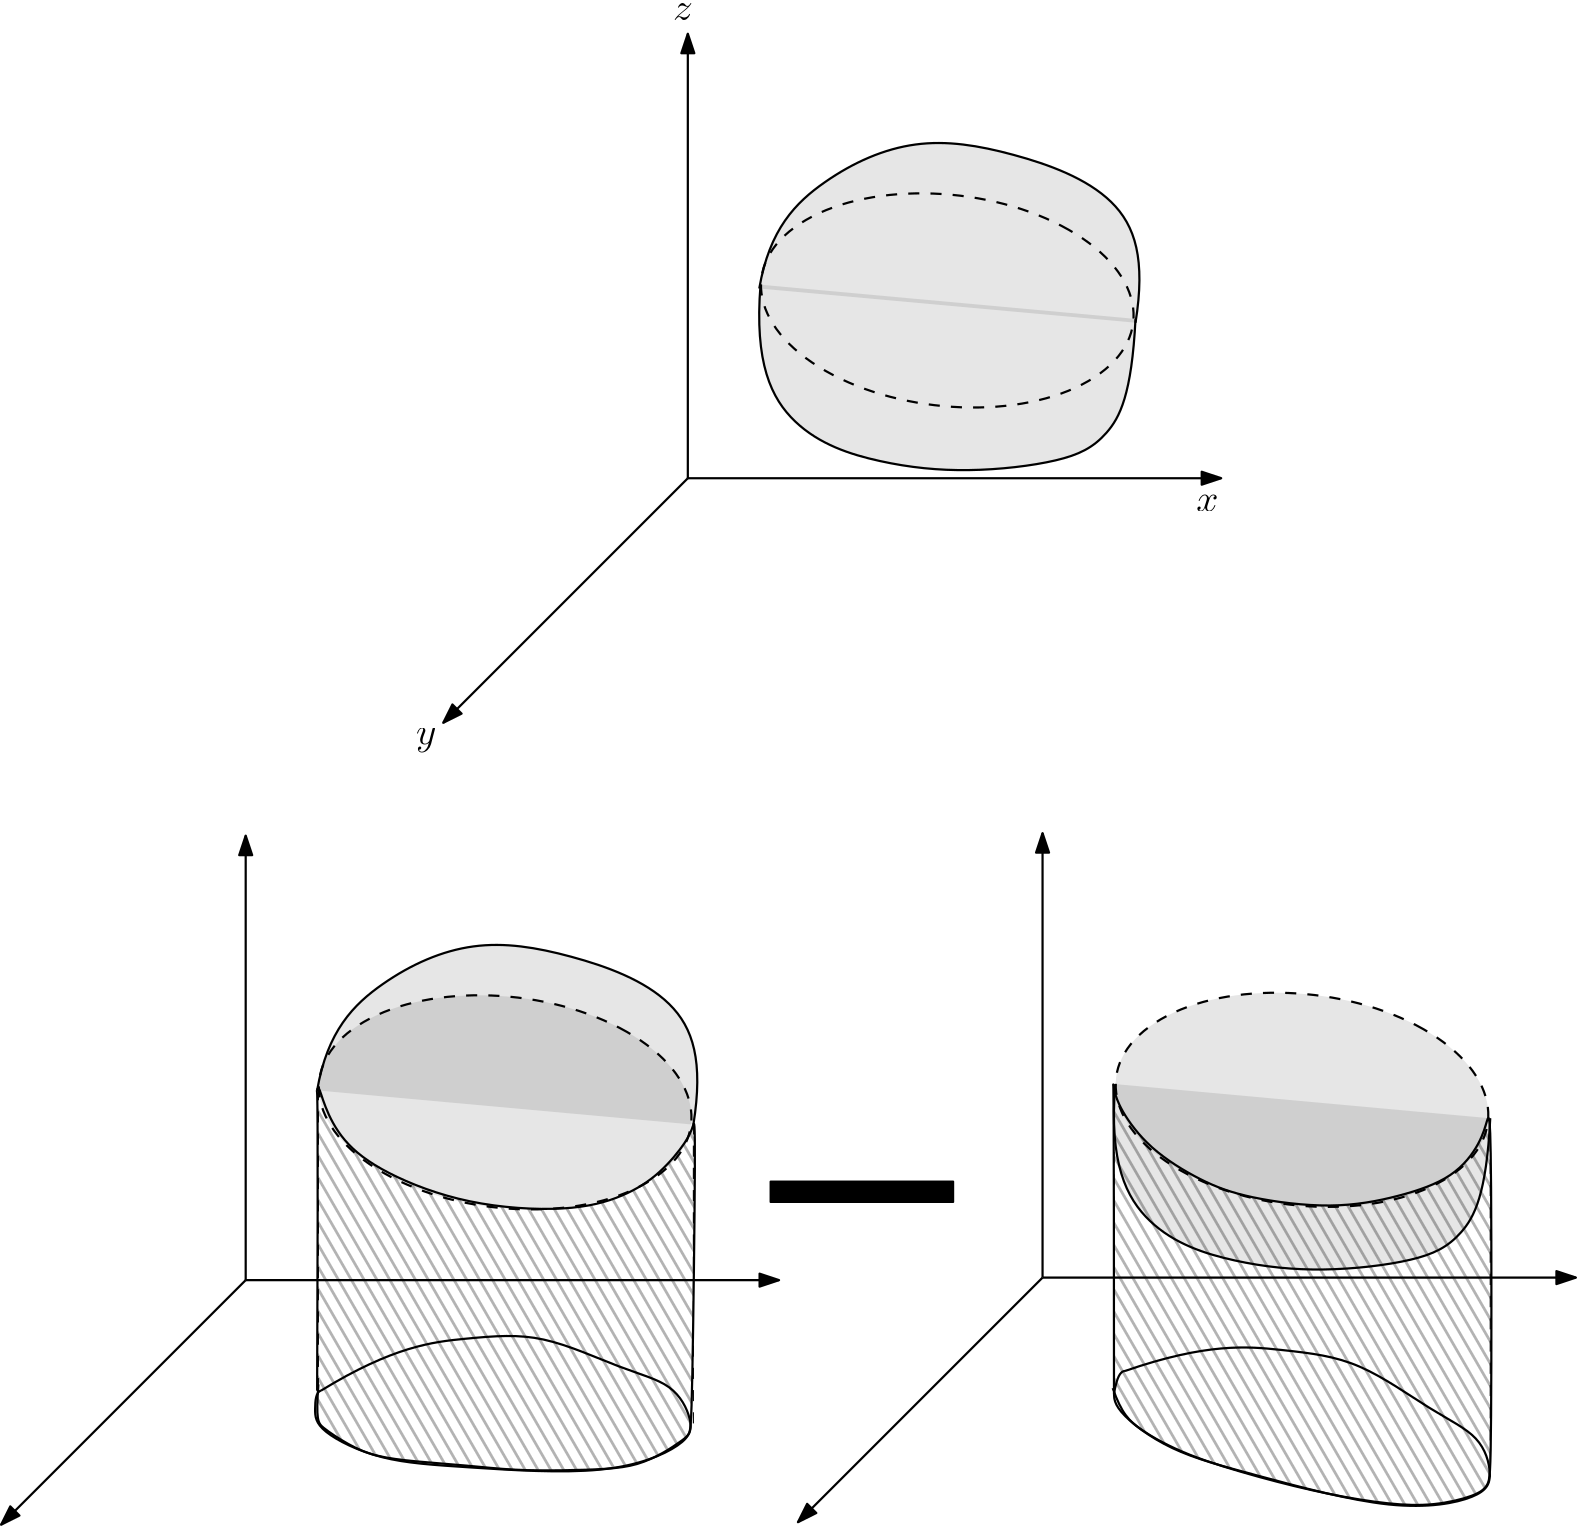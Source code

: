 <?xml version="1.0"?>
<!DOCTYPE ipe SYSTEM "ipe.dtd">
<ipe version="70218" creator="Ipe 7.2.24">
<info created="D:20201026171213" modified="D:20210421210329" author="Francesco Di Nucci - CC BY-SA 4.0" subject="github.com/f-dinucci/appuntiMeccanicaFluidi"/>
<ipestyle name="basic">
<symbol name="arrow/arc(spx)">
<path stroke="sym-stroke" fill="sym-stroke" pen="sym-pen">
0 0 m
-1 0.333 l
-1 -0.333 l
h
</path>
</symbol>
<symbol name="arrow/farc(spx)">
<path stroke="sym-stroke" fill="white" pen="sym-pen">
0 0 m
-1 0.333 l
-1 -0.333 l
h
</path>
</symbol>
<symbol name="arrow/ptarc(spx)">
<path stroke="sym-stroke" fill="sym-stroke" pen="sym-pen">
0 0 m
-1 0.333 l
-0.8 0 l
-1 -0.333 l
h
</path>
</symbol>
<symbol name="arrow/fptarc(spx)">
<path stroke="sym-stroke" fill="white" pen="sym-pen">
0 0 m
-1 0.333 l
-0.8 0 l
-1 -0.333 l
h
</path>
</symbol>
<symbol name="mark/circle(sx)" transformations="translations">
<path fill="sym-stroke">
0.6 0 0 0.6 0 0 e
0.4 0 0 0.4 0 0 e
</path>
</symbol>
<symbol name="mark/disk(sx)" transformations="translations">
<path fill="sym-stroke">
0.6 0 0 0.6 0 0 e
</path>
</symbol>
<symbol name="mark/fdisk(sfx)" transformations="translations">
<group>
<path fill="sym-fill">
0.5 0 0 0.5 0 0 e
</path>
<path fill="sym-stroke" fillrule="eofill">
0.6 0 0 0.6 0 0 e
0.4 0 0 0.4 0 0 e
</path>
</group>
</symbol>
<symbol name="mark/box(sx)" transformations="translations">
<path fill="sym-stroke" fillrule="eofill">
-0.6 -0.6 m
0.6 -0.6 l
0.6 0.6 l
-0.6 0.6 l
h
-0.4 -0.4 m
0.4 -0.4 l
0.4 0.4 l
-0.4 0.4 l
h
</path>
</symbol>
<symbol name="mark/square(sx)" transformations="translations">
<path fill="sym-stroke">
-0.6 -0.6 m
0.6 -0.6 l
0.6 0.6 l
-0.6 0.6 l
h
</path>
</symbol>
<symbol name="mark/fsquare(sfx)" transformations="translations">
<group>
<path fill="sym-fill">
-0.5 -0.5 m
0.5 -0.5 l
0.5 0.5 l
-0.5 0.5 l
h
</path>
<path fill="sym-stroke" fillrule="eofill">
-0.6 -0.6 m
0.6 -0.6 l
0.6 0.6 l
-0.6 0.6 l
h
-0.4 -0.4 m
0.4 -0.4 l
0.4 0.4 l
-0.4 0.4 l
h
</path>
</group>
</symbol>
<symbol name="mark/cross(sx)" transformations="translations">
<group>
<path fill="sym-stroke">
-0.43 -0.57 m
0.57 0.43 l
0.43 0.57 l
-0.57 -0.43 l
h
</path>
<path fill="sym-stroke">
-0.43 0.57 m
0.57 -0.43 l
0.43 -0.57 l
-0.57 0.43 l
h
</path>
</group>
</symbol>
<symbol name="arrow/fnormal(spx)">
<path stroke="sym-stroke" fill="white" pen="sym-pen">
0 0 m
-1 0.333 l
-1 -0.333 l
h
</path>
</symbol>
<symbol name="arrow/pointed(spx)">
<path stroke="sym-stroke" fill="sym-stroke" pen="sym-pen">
0 0 m
-1 0.333 l
-0.8 0 l
-1 -0.333 l
h
</path>
</symbol>
<symbol name="arrow/fpointed(spx)">
<path stroke="sym-stroke" fill="white" pen="sym-pen">
0 0 m
-1 0.333 l
-0.8 0 l
-1 -0.333 l
h
</path>
</symbol>
<symbol name="arrow/linear(spx)">
<path stroke="sym-stroke" pen="sym-pen">
-1 0.333 m
0 0 l
-1 -0.333 l
</path>
</symbol>
<symbol name="arrow/fdouble(spx)">
<path stroke="sym-stroke" fill="white" pen="sym-pen">
0 0 m
-1 0.333 l
-1 -0.333 l
h
-1 0 m
-2 0.333 l
-2 -0.333 l
h
</path>
</symbol>
<symbol name="arrow/double(spx)">
<path stroke="sym-stroke" fill="sym-stroke" pen="sym-pen">
0 0 m
-1 0.333 l
-1 -0.333 l
h
-1 0 m
-2 0.333 l
-2 -0.333 l
h
</path>
</symbol>
<symbol name="arrow/mid-normal(spx)">
<path stroke="sym-stroke" fill="sym-stroke" pen="sym-pen">
0.5 0 m
-0.5 0.333 l
-0.5 -0.333 l
h
</path>
</symbol>
<symbol name="arrow/mid-fnormal(spx)">
<path stroke="sym-stroke" fill="white" pen="sym-pen">
0.5 0 m
-0.5 0.333 l
-0.5 -0.333 l
h
</path>
</symbol>
<symbol name="arrow/mid-pointed(spx)">
<path stroke="sym-stroke" fill="sym-stroke" pen="sym-pen">
0.5 0 m
-0.5 0.333 l
-0.3 0 l
-0.5 -0.333 l
h
</path>
</symbol>
<symbol name="arrow/mid-fpointed(spx)">
<path stroke="sym-stroke" fill="white" pen="sym-pen">
0.5 0 m
-0.5 0.333 l
-0.3 0 l
-0.5 -0.333 l
h
</path>
</symbol>
<symbol name="arrow/mid-double(spx)">
<path stroke="sym-stroke" fill="sym-stroke" pen="sym-pen">
1 0 m
0 0.333 l
0 -0.333 l
h
0 0 m
-1 0.333 l
-1 -0.333 l
h
</path>
</symbol>
<symbol name="arrow/mid-fdouble(spx)">
<path stroke="sym-stroke" fill="white" pen="sym-pen">
1 0 m
0 0.333 l
0 -0.333 l
h
0 0 m
-1 0.333 l
-1 -0.333 l
h
</path>
</symbol>
<anglesize name="22.5 deg" value="22.5"/>
<anglesize name="30 deg" value="30"/>
<anglesize name="45 deg" value="45"/>
<anglesize name="60 deg" value="60"/>
<anglesize name="90 deg" value="90"/>
<arrowsize name="large" value="10"/>
<arrowsize name="small" value="5"/>
<arrowsize name="tiny" value="3"/>
<color name="blue" value="0 0 1"/>
<color name="brown" value="0.647 0.165 0.165"/>
<color name="darkblue" value="0 0 0.545"/>
<color name="darkcyan" value="0 0.545 0.545"/>
<color name="darkgray" value="0.663"/>
<color name="darkgreen" value="0 0.392 0"/>
<color name="darkmagenta" value="0.545 0 0.545"/>
<color name="darkorange" value="1 0.549 0"/>
<color name="darkred" value="0.545 0 0"/>
<color name="gold" value="1 0.843 0"/>
<color name="gray" value="0.745"/>
<color name="green" value="0 1 0"/>
<color name="lightblue" value="0.678 0.847 0.902"/>
<color name="lightcyan" value="0.878 1 1"/>
<color name="lightgray" value="0.827"/>
<color name="lightgreen" value="0.565 0.933 0.565"/>
<color name="lightyellow" value="1 1 0.878"/>
<color name="navy" value="0 0 0.502"/>
<color name="orange" value="1 0.647 0"/>
<color name="pink" value="1 0.753 0.796"/>
<color name="purple" value="0.627 0.125 0.941"/>
<color name="red" value="1 0 0"/>
<color name="seagreen" value="0.18 0.545 0.341"/>
<color name="turquoise" value="0.251 0.878 0.816"/>
<color name="violet" value="0.933 0.51 0.933"/>
<color name="yellow" value="1 1 0"/>
<dashstyle name="dash dot dotted" value="[4 2 1 2 1 2] 0"/>
<dashstyle name="dash dotted" value="[4 2 1 2] 0"/>
<dashstyle name="dashed" value="[4] 0"/>
<dashstyle name="dotted" value="[1 3] 0"/>
<gridsize name="10 pts (~3.5 mm)" value="10"/>
<gridsize name="14 pts (~5 mm)" value="14"/>
<gridsize name="16 pts (~6 mm)" value="16"/>
<gridsize name="20 pts (~7 mm)" value="20"/>
<gridsize name="28 pts (~10 mm)" value="28"/>
<gridsize name="32 pts (~12 mm)" value="32"/>
<gridsize name="4 pts" value="4"/>
<gridsize name="56 pts (~20 mm)" value="56"/>
<gridsize name="8 pts (~3 mm)" value="8"/>
<opacity name="10%" value="0.1"/>
<opacity name="30%" value="0.3"/>
<opacity name="50%" value="0.5"/>
<opacity name="75%" value="0.75"/>
<pen name="fat" value="1.2"/>
<pen name="heavier" value="0.8"/>
<pen name="ultrafat" value="2"/>
<symbolsize name="large" value="5"/>
<symbolsize name="small" value="2"/>
<symbolsize name="tiny" value="1.1"/>
<textsize name="Huge" value="\Huge"/>
<textsize name="LARGE" value="\LARGE"/>
<textsize name="Large" value="\Large"/>
<textsize name="footnote" value="\footnotesize"/>
<textsize name="huge" value="\huge"/>
<textsize name="large" value="\large"/>
<textsize name="small" value="\small"/>
<textsize name="tiny" value="\tiny"/>
<textstyle name="center" begin="\begin{center}" end="\end{center}"/>
<textstyle name="item" begin="\begin{itemize}\item{}" end="\end{itemize}"/>
<textstyle name="itemize" begin="\begin{itemize}" end="\end{itemize}"/>
<tiling name="falling" angle="-60" step="4" width="1"/>
<tiling name="rising" angle="30" step="4" width="1"/>
</ipestyle>
<page>
<layer name="alpha"/>
<view layers="alpha" active="alpha"/>
<path layer="alpha" stroke="black" pen="heavier" arrow="normal/normal">
256 640 m
256 800 l
</path>
<path stroke="black" pen="heavier" arrow="normal/normal">
256 640 m
448 640 l
</path>
<path stroke="black" pen="heavier" arrow="normal/normal">
256 640 m
167.95 551.95 l
</path>
<path matrix="0.864778 0.502155 -1.00471 0.572956 932.192 228.329" stroke="black" dash="dashed" pen="heavier">
50.5964 0 0 50.5964 144 704 e
</path>
<path stroke="black" fill="0" pen="heavier" opacity="10%" stroke-opacity="opaque">
282.172 709.661 m
279.892 681.385
292.206 655.845
325.499 644.9
356.512 641.707
391.629 645.812
407.135 653.565
415.801 669.983
417.169 697.347 c
</path>
<path stroke="black" fill="0" pen="heavier" opacity="10%" stroke-opacity="opaque">
281.716 708.293 m
285.365 729.728
304.52 748.883
337.813 763.477
372.018 758.005
413.52 742.954
420.817 718.783
417.169 695.979 c
</path>
<path matrix="1 0 0 1 -159.168 -288.691" stroke="black" pen="heavier" arrow="normal/normal">
256 640 m
256 800 l
</path>
<path matrix="1 0 0 1 -159.168 -288.691" stroke="black" pen="heavier" arrow="normal/normal">
256 640 m
448 640 l
</path>
<path matrix="1 0 0 1 -159.168 -288.691" stroke="black" pen="heavier" arrow="normal/normal">
256 640 m
167.95 551.95 l
</path>
<path matrix="0.864778 0.502155 -1.00471 0.572956 773.024 -60.3623" stroke="black" fill="0" dash="dashed" pen="heavier" opacity="10%" stroke-opacity="opaque">
50.5964 0 0 50.5964 144 704 e
</path>
<path matrix="1 0 0 1 -159.168 -288.691" stroke="black" fill="0" pen="heavier" opacity="10%" stroke-opacity="opaque">
281.716 708.293 m
285.365 729.728
304.52 748.883
337.813 763.477
372.018 758.005
413.52 742.954
420.817 718.783
417.169 695.979 c
</path>
<path matrix="1 0 0 1 127.7 -287.779" stroke="black" pen="heavier" arrow="normal/normal">
256 640 m
256 800 l
</path>
<path matrix="1 0 0 1 127.7 -287.779" stroke="black" pen="heavier" arrow="normal/normal">
256 640 m
448 640 l
</path>
<path matrix="1 0 0 1 127.7 -287.779" stroke="black" pen="heavier" arrow="normal/normal">
256 640 m
167.95 551.95 l
</path>
<path matrix="0.864778 0.502155 -1.00471 0.572956 1059.89 -59.4502" stroke="0" fill="0" dash="dashed" pen="heavier" opacity="10%" stroke-opacity="opaque">
50.5964 0 0 50.5964 144 704 e
</path>
<path matrix="1 0 0 1 127.7 -287.779" stroke="black" fill="0" pen="heavier" opacity="10%" stroke-opacity="opaque">
282.172 709.661 m
279.892 681.385
292.206 655.845
325.499 644.9
356.512 641.707
391.629 645.812
407.135 653.565
415.801 669.983
417.169 697.347 c
</path>
<path stroke="0" dash="dashed" opacity="10%" stroke-opacity="opaque">
258.001 407.744 m
258.001 297.831 l
</path>
<path matrix="1 0 0 1 -134.996 12.3141" stroke="0" fill="0" dash="dashed" opacity="10%" stroke-opacity="opaque">
258.001 407.744 m
258.001 297.831 l
</path>
<path stroke="0" fill="0" dash="dashed">
409.416 421.426 m
409.416 312.881 l
</path>
<path stroke="0" fill="0" dash="dashed">
544.868 409.568 m
544.868 280.5 l
</path>
<path stroke="0" pen="heavier">
123.916 311.513 m
149.912 327.475
178.645 330.668
203.272 332.492
232.917 318.81
251.16 314.249
258.001 300.567
256.632 292.358
228.812 280.5
174.084 284.149
144.896 285.973
122.092 297.375
121.636 304.672
122.092 311.057
123.916 311.513 c
</path>
<path matrix="1.00563 -0.203308 0.210382 0.971815 223.184 41.05" stroke="0" pen="heavier">
123.916 311.513 m
149.912 327.475
178.645 330.668
203.272 332.492
232.917 318.81
251.16 314.249
258.001 300.567
256.632 292.358
228.812 280.5
174.084 284.149
144.896 285.973
122.092 297.375
121.636 304.672
122.092 311.057
123.916 311.513 c
</path>
<path stroke="0" fill="0" pen="heavier" opacity="30%" stroke-opacity="opaque" tiling="falling">
122.548 311.513 m
123.004 420.97
122.092 417.777
123.004 422.338
124.829 414.585
131.213 401.359
145.808 389.957
176.364 378.099
213.762 375.819
233.373 381.292
246.143 389.501
256.176 401.815
258.001 407.288
258.913 410.48
257.545 299.655
256.632 295.551
253.44 293.27
247.511 289.166
237.934 284.605
227.444 283.237
211.026 282.781
193.239 282.781
176.82 284.605
157.665 285.973
143.071 287.797
133.95 291.902
123.46 298.743
122.092 301.023
123.004 313.793 c
</path>
<path stroke="0" fill="0" pen="heavier" opacity="30%" stroke-opacity="opaque" tiling="falling">
409.416 310.145 m
409.416 422.338
408.96 421.882
409.416 420.057
411.24 413.216
421.729 398.622
440.884 386.764
456.847 380.836
488.316 376.731
512.487 381.292
532.098 388.133
541.676 400.903
543.956 410.024
544.412 410.024
545.324 403.183
545.324 283.693
544.412 277.308
539.851 273.659
524.801 270.011
508.839 270.467
486.491 274.115
462.32 280.044
434.955 288.254
417.625 297.831
412.152 303.304
408.96 312.425 c
</path>
<path stroke="0" fill="0" pen="heavier">
285.821 379.467 m
285.821 386.764 l
351.495 386.764 l
351.495 379.467 l
h
</path>
<text matrix="1 0 0 1 -4.10462 0.912138" transformations="translations" pos="443.165 627.113" stroke="0" type="label" width="7.982" height="6.177" depth="0" valign="baseline" size="Large" style="math">x</text>
<text matrix="1 0 0 1 -11.4017 0" transformations="translations" pos="169.523 544.108" stroke="0" type="label" width="7.364" height="6.176" depth="2.79" valign="baseline" size="Large" style="math">y</text>
<text matrix="1 0 0 1 -5.01676 -9.12138" transformations="translations" pos="255.72 814.101" stroke="0" type="label" width="7.165" height="6.177" depth="0" valign="baseline" size="Large" style="math">z</text>
</page>
</ipe>
